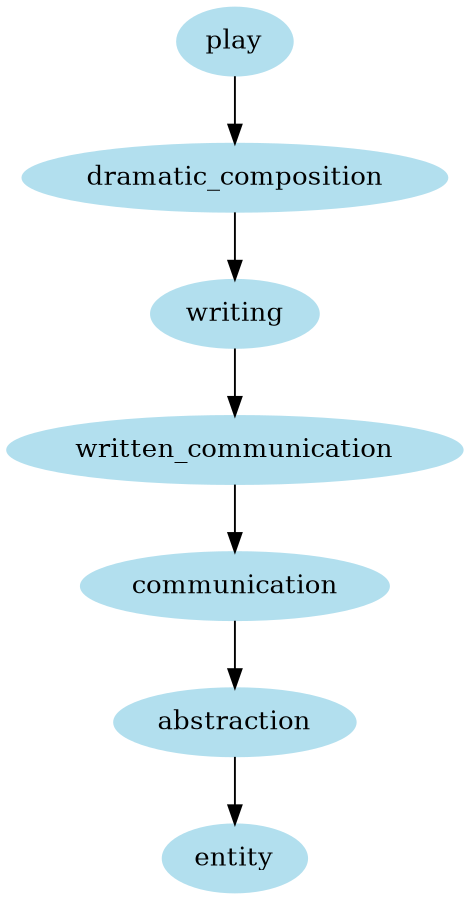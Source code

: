 digraph unix {
	node [color=lightblue2 style=filled]
	size="6,6"
	play -> dramatic_composition
	dramatic_composition -> writing
	writing -> written_communication
	written_communication -> communication
	communication -> abstraction
	abstraction -> entity
}
